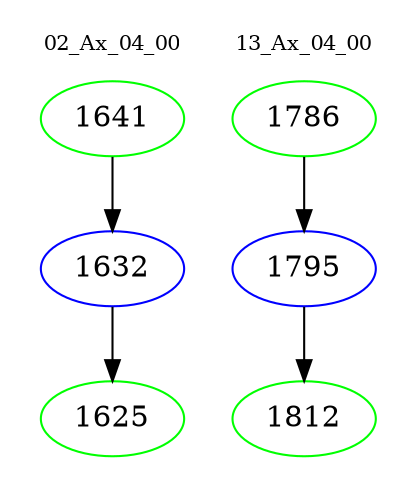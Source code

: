 digraph{
subgraph cluster_0 {
color = white
label = "02_Ax_04_00";
fontsize=10;
T0_1641 [label="1641", color="green"]
T0_1641 -> T0_1632 [color="black"]
T0_1632 [label="1632", color="blue"]
T0_1632 -> T0_1625 [color="black"]
T0_1625 [label="1625", color="green"]
}
subgraph cluster_1 {
color = white
label = "13_Ax_04_00";
fontsize=10;
T1_1786 [label="1786", color="green"]
T1_1786 -> T1_1795 [color="black"]
T1_1795 [label="1795", color="blue"]
T1_1795 -> T1_1812 [color="black"]
T1_1812 [label="1812", color="green"]
}
}
